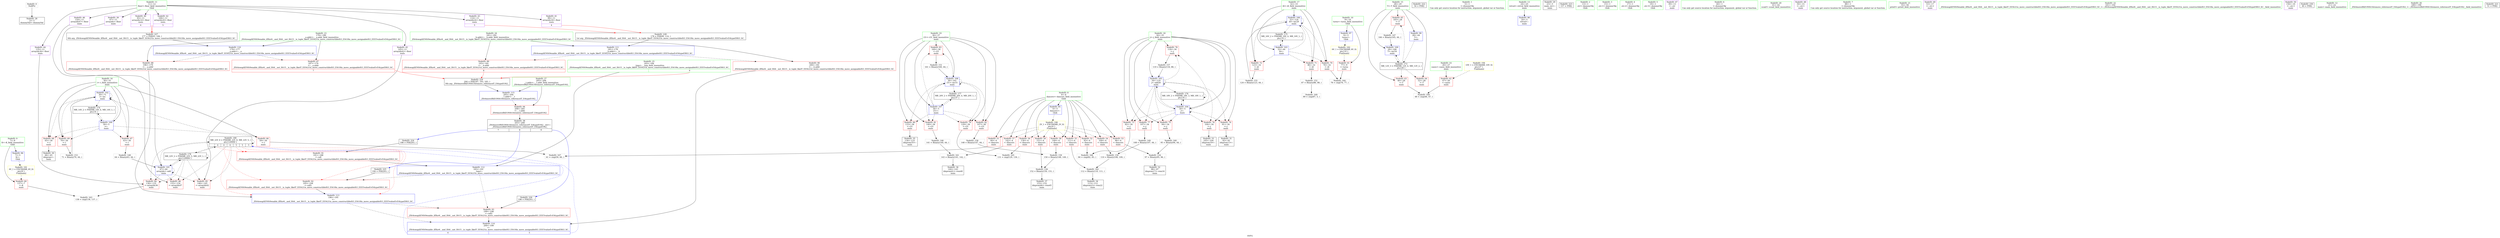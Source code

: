 digraph "SVFG" {
	label="SVFG";

	Node0x560acaaaee90 [shape=record,color=grey,label="{NodeID: 0\nNullPtr}"];
	Node0x560acaaaee90 -> Node0x560acaac6d20[style=solid];
	Node0x560acaada900 [shape=record,color=black,label="{NodeID: 180\nMR_22V_6 = PHI(MR_22V_8, MR_22V_5, )\npts\{120000 \}\n|{|<s5>4|<s6>4|<s7>4|<s8>5|<s9>5|<s10>5}}"];
	Node0x560acaada900 -> Node0x560acaacaaf0[style=dashed];
	Node0x560acaada900 -> Node0x560acaacabc0[style=dashed];
	Node0x560acaada900 -> Node0x560acaacac90[style=dashed];
	Node0x560acaada900 -> Node0x560acaad9f00[style=dashed];
	Node0x560acaada900 -> Node0x560acaada900[style=dashed];
	Node0x560acaada900:s5 -> Node0x560acaacb0a0[style=dashed,color=red];
	Node0x560acaada900:s6 -> Node0x560acaacb170[style=dashed,color=red];
	Node0x560acaada900:s7 -> Node0x560acaaccb40[style=dashed,color=red];
	Node0x560acaada900:s8 -> Node0x560acaacb0a0[style=dashed,color=red];
	Node0x560acaada900:s9 -> Node0x560acaacb170[style=dashed,color=red];
	Node0x560acaada900:s10 -> Node0x560acaaccb40[style=dashed,color=red];
	Node0x560acaac7ec0 [shape=record,color=blue,label="{NodeID: 97\n9\<--5\nturns\<--\nGlob }"];
	Node0x560acaac7ec0 -> Node0x560acaacb4b0[style=dashed];
	Node0x560acaac6100 [shape=record,color=green,label="{NodeID: 14\n26\<--27\ncases\<--cases_field_insensitive\nmain\n}"];
	Node0x560acaac6100 -> Node0x560acaac9910[style=solid];
	Node0x560acaacb670 [shape=record,color=yellow,style=double,label="{NodeID: 194\n10V_1 = ENCHI(MR_10V_0)\npts\{27 \}\nFun[main]}"];
	Node0x560acaacb670 -> Node0x560acaac9910[style=dashed];
	Node0x560acaacc9a0 [shape=record,color=blue,label="{NodeID: 111\n181\<--178\n__b.addr\<--__b\n_ZSt4swapIiENSt9enable_ifIXsr6__and_ISt6__not_ISt15__is_tuple_likeIT_EESt21is_move_constructibleIS3_ESt18is_move_assignableIS3_EEE5valueEvE4typeERS3_SC_\n}"];
	Node0x560acaacc9a0 -> Node0x560acaacaf00[style=dashed];
	Node0x560acaacc9a0 -> Node0x560acaacafd0[style=dashed];
	Node0x560acaac6d20 [shape=record,color=black,label="{NodeID: 28\n2\<--3\ndummyVal\<--dummyVal\n}"];
	Node0x560acaac78b0 [shape=record,color=purple,label="{NodeID: 42\n106\<--11\narrayidx20\<--floor\nmain\n|{<s0>5}}"];
	Node0x560acaac78b0:s0 -> Node0x560acaae9600[style=solid,color=red];
	Node0x560acaaea170 [shape=record,color=black,label="{NodeID: 222\n54 = PHI()\n}"];
	Node0x560acaac9430 [shape=record,color=red,label="{NodeID: 56\n130\<--4\n\<--dancers\nmain\n}"];
	Node0x560acaac9430 -> Node0x560acaad0ed0[style=solid];
	Node0x560acaacfcd0 [shape=record,color=grey,label="{NodeID: 153\n71 = Binary(70, 44, )\n}"];
	Node0x560acaacfcd0 -> Node0x560acaac8300[style=solid];
	Node0x560acaac9f90 [shape=record,color=red,label="{NodeID: 70\n76\<--32\n\<--i6\nmain\n}"];
	Node0x560acaac9f90 -> Node0x560acaad0d50[style=solid];
	Node0x560acaad11d0 [shape=record,color=grey,label="{NodeID: 167\n61 = cmp(59, 60, )\n}"];
	Node0x560acaacaaf0 [shape=record,color=red,label="{NodeID: 84\n136\<--135\n\<--arrayidx36\nmain\n}"];
	Node0x560acaacaaf0 -> Node0x560acaad0bd0[style=solid];
	Node0x560acaaaf720 [shape=record,color=green,label="{NodeID: 1\n5\<--1\n\<--dummyObj\nCan only get source location for instruction, argument, global var or function.}"];
	Node0x560acaac7fc0 [shape=record,color=blue,label="{NodeID: 98\n24\<--5\nretval\<--\nmain\n}"];
	Node0x560acaac61d0 [shape=record,color=green,label="{NodeID: 15\n28\<--29\nT\<--T_field_insensitive\nmain\n}"];
	Node0x560acaac61d0 -> Node0x560acaac99e0[style=solid];
	Node0x560acaac61d0 -> Node0x560acaac9ab0[style=solid];
	Node0x560acaac61d0 -> Node0x560acaac9b80[style=solid];
	Node0x560acaac61d0 -> Node0x560acaac8090[style=solid];
	Node0x560acaac61d0 -> Node0x560acaacc800[style=solid];
	Node0x560acaacca70 [shape=record,color=blue,label="{NodeID: 112\n183\<--191\n__tmp\<--\n_ZSt4swapIiENSt9enable_ifIXsr6__and_ISt6__not_ISt15__is_tuple_likeIT_EESt21is_move_constructibleIS3_ESt18is_move_assignableIS3_EEE5valueEvE4typeERS3_SC_\n}"];
	Node0x560acaacca70 -> Node0x560acaacb170[style=dashed];
	Node0x560acaacca70 -> Node0x560acaacb240[style=dashed];
	Node0x560acaac6e20 [shape=record,color=black,label="{NodeID: 29\n23\<--5\nmain_ret\<--\nmain\n}"];
	Node0x560acaac7980 [shape=record,color=purple,label="{NodeID: 43\n114\<--11\narrayidx24\<--floor\nmain\n|{<s0>5}}"];
	Node0x560acaac7980:s0 -> Node0x560acaae9810[style=solid,color=red];
	Node0x560acaae90d0 [shape=record,color=black,label="{NodeID: 223\n157 = PHI()\n}"];
	Node0x560acaac9500 [shape=record,color=red,label="{NodeID: 57\n142\<--4\n\<--dancers\nmain\n}"];
	Node0x560acaac9500 -> Node0x560acaad08d0[style=solid];
	Node0x560acaacfe50 [shape=record,color=grey,label="{NodeID: 154\n97 = Binary(95, 96, )\n}"];
	Node0x560acaacfe50 -> Node0x560acaac7090[style=solid];
	Node0x560acaaca060 [shape=record,color=red,label="{NodeID: 71\n86\<--32\n\<--i6\nmain\n}"];
	Node0x560acaaca060 -> Node0x560acaacfb50[style=solid];
	Node0x560acaad1350 [shape=record,color=grey,label="{NodeID: 168\n48 = cmp(46, 47, )\n}"];
	Node0x560acaacabc0 [shape=record,color=red,label="{NodeID: 85\n146\<--145\n\<--arrayidx42\nmain\n}"];
	Node0x560acaaadc30 [shape=record,color=green,label="{NodeID: 2\n13\<--1\n.str\<--dummyObj\nGlob }"];
	Node0x560acaac8090 [shape=record,color=blue,label="{NodeID: 99\n28\<--44\nT\<--\nmain\n}"];
	Node0x560acaac8090 -> Node0x560acaad8600[style=dashed];
	Node0x560acaac62a0 [shape=record,color=green,label="{NodeID: 16\n30\<--31\ni\<--i_field_insensitive\nmain\n}"];
	Node0x560acaac62a0 -> Node0x560acaac9c50[style=solid];
	Node0x560acaac62a0 -> Node0x560acaac9d20[style=solid];
	Node0x560acaac62a0 -> Node0x560acaac9df0[style=solid];
	Node0x560acaac62a0 -> Node0x560acaac9ec0[style=solid];
	Node0x560acaac62a0 -> Node0x560acaac8160[style=solid];
	Node0x560acaac62a0 -> Node0x560acaac8300[style=solid];
	Node0x560acaaccb40 [shape=record,color=blue,label="{NodeID: 113\n196\<--195\n\<--\n_ZSt4swapIiENSt9enable_ifIXsr6__and_ISt6__not_ISt15__is_tuple_likeIT_EESt21is_move_constructibleIS3_ESt18is_move_assignableIS3_EEE5valueEvE4typeERS3_SC_\n}"];
	Node0x560acaaccb40 -> Node0x560acaacb240[style=dashed];
	Node0x560acaaccb40 -> Node0x560acaaccc10[style=dashed];
	Node0x560acaac6ef0 [shape=record,color=black,label="{NodeID: 30\n66\<--65\nidxprom\<--\nmain\n}"];
	Node0x560acaac7a50 [shape=record,color=purple,label="{NodeID: 44\n135\<--11\narrayidx36\<--floor\nmain\n}"];
	Node0x560acaac7a50 -> Node0x560acaacaaf0[style=solid];
	Node0x560acaae91d0 [shape=record,color=black,label="{NodeID: 224\n188 = PHI(203, )\n}"];
	Node0x560acaae91d0 -> Node0x560acaacb0a0[style=solid];
	Node0x560acaac95d0 [shape=record,color=red,label="{NodeID: 58\n149\<--4\n\<--dancers\nmain\n}"];
	Node0x560acaac95d0 -> Node0x560acaad05d0[style=solid];
	Node0x560acaacffd0 [shape=record,color=grey,label="{NodeID: 155\n124 = Binary(123, 44, )\n}"];
	Node0x560acaacffd0 -> Node0x560acaacc590[style=solid];
	Node0x560acaaca130 [shape=record,color=red,label="{NodeID: 72\n123\<--32\n\<--i6\nmain\n}"];
	Node0x560acaaca130 -> Node0x560acaacffd0[style=solid];
	Node0x560acaad14d0 [shape=record,color=grey,label="{NodeID: 169\n89 = cmp(87, 5, )\n}"];
	Node0x560acaacac90 [shape=record,color=red,label="{NodeID: 86\n155\<--154\n\<--arrayidx47\nmain\n}"];
	Node0x560acaaae3b0 [shape=record,color=green,label="{NodeID: 3\n15\<--1\n.str.1\<--dummyObj\nGlob }"];
	Node0x560acaac8160 [shape=record,color=blue,label="{NodeID: 100\n30\<--5\ni\<--\nmain\n}"];
	Node0x560acaac8160 -> Node0x560acaac9c50[style=dashed];
	Node0x560acaac8160 -> Node0x560acaac9d20[style=dashed];
	Node0x560acaac8160 -> Node0x560acaac9df0[style=dashed];
	Node0x560acaac8160 -> Node0x560acaac9ec0[style=dashed];
	Node0x560acaac8160 -> Node0x560acaac8300[style=dashed];
	Node0x560acaac8160 -> Node0x560acaad8b00[style=dashed];
	Node0x560acaac6370 [shape=record,color=green,label="{NodeID: 17\n32\<--33\ni6\<--i6_field_insensitive\nmain\n}"];
	Node0x560acaac6370 -> Node0x560acaac9f90[style=solid];
	Node0x560acaac6370 -> Node0x560acaaca060[style=solid];
	Node0x560acaac6370 -> Node0x560acaaca130[style=solid];
	Node0x560acaac6370 -> Node0x560acaac83d0[style=solid];
	Node0x560acaac6370 -> Node0x560acaacc590[style=solid];
	Node0x560acaaccc10 [shape=record,color=blue,label="{NodeID: 114\n200\<--199\n\<--\n_ZSt4swapIiENSt9enable_ifIXsr6__and_ISt6__not_ISt15__is_tuple_likeIT_EESt21is_move_constructibleIS3_ESt18is_move_assignableIS3_EEE5valueEvE4typeERS3_SC_\n|{<s0>4|<s1>5}}"];
	Node0x560acaaccc10:s0 -> Node0x560acaada900[style=dashed,color=blue];
	Node0x560acaaccc10:s1 -> Node0x560acaada900[style=dashed,color=blue];
	Node0x560acaac6fc0 [shape=record,color=black,label="{NodeID: 31\n92\<--91\nidxprom13\<--\nmain\n}"];
	Node0x560acaac7b20 [shape=record,color=purple,label="{NodeID: 45\n145\<--11\narrayidx42\<--floor\nmain\n}"];
	Node0x560acaac7b20 -> Node0x560acaacabc0[style=solid];
	Node0x560acaae93c0 [shape=record,color=black,label="{NodeID: 225\n194 = PHI(203, )\n}"];
	Node0x560acaae93c0 -> Node0x560acaacb170[style=solid];
	Node0x560acaac96a0 [shape=record,color=red,label="{NodeID: 59\n151\<--4\n\<--dancers\nmain\n}"];
	Node0x560acaac96a0 -> Node0x560acaad0150[style=solid];
	Node0x560acaad0150 [shape=record,color=grey,label="{NodeID: 156\n152 = Binary(150, 151, )\n}"];
	Node0x560acaad0150 -> Node0x560acaac74a0[style=solid];
	Node0x560acaaca200 [shape=record,color=red,label="{NodeID: 73\n82\<--34\n\<--j\nmain\n}"];
	Node0x560acaaca200 -> Node0x560acaad1050[style=solid];
	Node0x560acaacad60 [shape=record,color=red,label="{NodeID: 87\n187\<--179\n\<--__a.addr\n_ZSt4swapIiENSt9enable_ifIXsr6__and_ISt6__not_ISt15__is_tuple_likeIT_EESt21is_move_constructibleIS3_ESt18is_move_assignableIS3_EEE5valueEvE4typeERS3_SC_\n|{<s0>7}}"];
	Node0x560acaacad60:s0 -> Node0x560acaae9990[style=solid,color=red];
	Node0x560acaaae440 [shape=record,color=green,label="{NodeID: 4\n17\<--1\n.str.2\<--dummyObj\nGlob }"];
	Node0x560acaac8230 [shape=record,color=blue,label="{NodeID: 101\n67\<--64\narrayidx\<--add\nmain\n}"];
	Node0x560acaac8230 -> Node0x560acaacaaf0[style=dashed];
	Node0x560acaac8230 -> Node0x560acaacabc0[style=dashed];
	Node0x560acaac8230 -> Node0x560acaacac90[style=dashed];
	Node0x560acaac8230 -> Node0x560acaac8230[style=dashed];
	Node0x560acaac8230 -> Node0x560acaad9f00[style=dashed];
	Node0x560acaac8230 -> Node0x560acaada900[style=dashed];
	Node0x560acaac6440 [shape=record,color=green,label="{NodeID: 18\n34\<--35\nj\<--j_field_insensitive\nmain\n}"];
	Node0x560acaac6440 -> Node0x560acaaca200[style=solid];
	Node0x560acaac6440 -> Node0x560acaaca2d0[style=solid];
	Node0x560acaac6440 -> Node0x560acaaca3a0[style=solid];
	Node0x560acaac6440 -> Node0x560acaaca470[style=solid];
	Node0x560acaac6440 -> Node0x560acaaca540[style=solid];
	Node0x560acaac6440 -> Node0x560acaaca610[style=solid];
	Node0x560acaac6440 -> Node0x560acaac84a0[style=solid];
	Node0x560acaac6440 -> Node0x560acaacc4c0[style=solid];
	Node0x560acaaccce0 [shape=record,color=blue,label="{NodeID: 115\n205\<--204\n__t.addr\<--__t\n_ZSt4moveIRiEONSt16remove_referenceIT_E4typeEOS2_\n}"];
	Node0x560acaaccce0 -> Node0x560acaacb310[style=dashed];
	Node0x560acaac7090 [shape=record,color=black,label="{NodeID: 32\n98\<--97\nidxprom17\<--rem16\nmain\n}"];
	Node0x560acaac7bf0 [shape=record,color=purple,label="{NodeID: 46\n154\<--11\narrayidx47\<--floor\nmain\n}"];
	Node0x560acaac7bf0 -> Node0x560acaacac90[style=solid];
	Node0x560acaae94c0 [shape=record,color=black,label="{NodeID: 226\n198 = PHI(203, )\n}"];
	Node0x560acaae94c0 -> Node0x560acaacb240[style=solid];
	Node0x560acaac9770 [shape=record,color=red,label="{NodeID: 60\n137\<--7\n\<--K\nmain\n}"];
	Node0x560acaac9770 -> Node0x560acaad0bd0[style=solid];
	Node0x560acaad02d0 [shape=record,color=grey,label="{NodeID: 157\n119 = Binary(118, 88, )\n}"];
	Node0x560acaad02d0 -> Node0x560acaacc4c0[style=solid];
	Node0x560acaaca2d0 [shape=record,color=red,label="{NodeID: 74\n91\<--34\n\<--j\nmain\n}"];
	Node0x560acaaca2d0 -> Node0x560acaac6fc0[style=solid];
	Node0x560acaacae30 [shape=record,color=red,label="{NodeID: 88\n196\<--179\n\<--__a.addr\n_ZSt4swapIiENSt9enable_ifIXsr6__and_ISt6__not_ISt15__is_tuple_likeIT_EESt21is_move_constructibleIS3_ESt18is_move_assignableIS3_EEE5valueEvE4typeERS3_SC_\n}"];
	Node0x560acaacae30 -> Node0x560acaaccb40[style=solid];
	Node0x560acaaadd80 [shape=record,color=green,label="{NodeID: 5\n19\<--1\n.str.3\<--dummyObj\nGlob }"];
	Node0x560acaac8300 [shape=record,color=blue,label="{NodeID: 102\n30\<--71\ni\<--inc\nmain\n}"];
	Node0x560acaac8300 -> Node0x560acaac9c50[style=dashed];
	Node0x560acaac8300 -> Node0x560acaac9d20[style=dashed];
	Node0x560acaac8300 -> Node0x560acaac9df0[style=dashed];
	Node0x560acaac8300 -> Node0x560acaac9ec0[style=dashed];
	Node0x560acaac8300 -> Node0x560acaac8300[style=dashed];
	Node0x560acaac8300 -> Node0x560acaad8b00[style=dashed];
	Node0x560acaac6510 [shape=record,color=green,label="{NodeID: 19\n36\<--37\ni31\<--i31_field_insensitive\nmain\n}"];
	Node0x560acaac6510 -> Node0x560acaaca6e0[style=solid];
	Node0x560acaac6510 -> Node0x560acaaca7b0[style=solid];
	Node0x560acaac6510 -> Node0x560acaaca880[style=solid];
	Node0x560acaac6510 -> Node0x560acaaca950[style=solid];
	Node0x560acaac6510 -> Node0x560acaacaa20[style=solid];
	Node0x560acaac6510 -> Node0x560acaacc660[style=solid];
	Node0x560acaac6510 -> Node0x560acaacc730[style=solid];
	Node0x560acaac7160 [shape=record,color=black,label="{NodeID: 33\n105\<--104\nidxprom19\<--\nmain\n}"];
	Node0x560acaac7cc0 [shape=record,color=purple,label="{NodeID: 47\n39\<--13\n\<--.str\nmain\n}"];
	Node0x560acaae9600 [shape=record,color=black,label="{NodeID: 227\n177 = PHI(93, 106, )\n0th arg _ZSt4swapIiENSt9enable_ifIXsr6__and_ISt6__not_ISt15__is_tuple_likeIT_EESt21is_move_constructibleIS3_ESt18is_move_assignableIS3_EEE5valueEvE4typeERS3_SC_ }"];
	Node0x560acaae9600 -> Node0x560acaacc8d0[style=solid];
	Node0x560acaac9840 [shape=record,color=red,label="{NodeID: 61\n77\<--9\n\<--turns\nmain\n}"];
	Node0x560acaac9840 -> Node0x560acaad0d50[style=solid];
	Node0x560acaad0450 [shape=record,color=grey,label="{NodeID: 158\n148 = Binary(147, 44, )\n}"];
	Node0x560acaad0450 -> Node0x560acaad05d0[style=solid];
	Node0x560acaaca3a0 [shape=record,color=red,label="{NodeID: 75\n94\<--34\n\<--j\nmain\n}"];
	Node0x560acaaca3a0 -> Node0x560acaad0750[style=solid];
	Node0x560acaacaf00 [shape=record,color=red,label="{NodeID: 89\n193\<--181\n\<--__b.addr\n_ZSt4swapIiENSt9enable_ifIXsr6__and_ISt6__not_ISt15__is_tuple_likeIT_EESt21is_move_constructibleIS3_ESt18is_move_assignableIS3_EEE5valueEvE4typeERS3_SC_\n|{<s0>8}}"];
	Node0x560acaacaf00:s0 -> Node0x560acaae9990[style=solid,color=red];
	Node0x560acaaade10 [shape=record,color=green,label="{NodeID: 6\n44\<--1\n\<--dummyObj\nCan only get source location for instruction, argument, global var or function.}"];
	Node0x560acaac83d0 [shape=record,color=blue,label="{NodeID: 103\n32\<--44\ni6\<--\nmain\n}"];
	Node0x560acaac83d0 -> Node0x560acaac9f90[style=dashed];
	Node0x560acaac83d0 -> Node0x560acaaca060[style=dashed];
	Node0x560acaac83d0 -> Node0x560acaaca130[style=dashed];
	Node0x560acaac83d0 -> Node0x560acaacc590[style=dashed];
	Node0x560acaac83d0 -> Node0x560acaad9000[style=dashed];
	Node0x560acaac65e0 [shape=record,color=green,label="{NodeID: 20\n41\<--42\nscanf\<--scanf_field_insensitive\n}"];
	Node0x560acaac7230 [shape=record,color=black,label="{NodeID: 34\n113\<--112\nidxprom23\<--rem22\nmain\n}"];
	Node0x560acaac8db0 [shape=record,color=purple,label="{NodeID: 48\n50\<--15\n\<--.str.1\nmain\n}"];
	Node0x560acaae9810 [shape=record,color=black,label="{NodeID: 228\n178 = PHI(99, 114, )\n1st arg _ZSt4swapIiENSt9enable_ifIXsr6__and_ISt6__not_ISt15__is_tuple_likeIT_EESt21is_move_constructibleIS3_ESt18is_move_assignableIS3_EEE5valueEvE4typeERS3_SC_ }"];
	Node0x560acaae9810 -> Node0x560acaacc9a0[style=solid];
	Node0x560acaac9910 [shape=record,color=red,label="{NodeID: 62\n47\<--26\n\<--cases\nmain\n}"];
	Node0x560acaac9910 -> Node0x560acaad1350[style=solid];
	Node0x560acaad05d0 [shape=record,color=grey,label="{NodeID: 159\n150 = Binary(148, 149, )\n}"];
	Node0x560acaad05d0 -> Node0x560acaad0150[style=solid];
	Node0x560acaaca470 [shape=record,color=red,label="{NodeID: 76\n104\<--34\n\<--j\nmain\n}"];
	Node0x560acaaca470 -> Node0x560acaac7160[style=solid];
	Node0x560acaad8600 [shape=record,color=black,label="{NodeID: 173\nMR_12V_3 = PHI(MR_12V_4, MR_12V_2, )\npts\{29 \}\n}"];
	Node0x560acaad8600 -> Node0x560acaac99e0[style=dashed];
	Node0x560acaad8600 -> Node0x560acaac9ab0[style=dashed];
	Node0x560acaad8600 -> Node0x560acaac9b80[style=dashed];
	Node0x560acaad8600 -> Node0x560acaacc800[style=dashed];
	Node0x560acaacafd0 [shape=record,color=red,label="{NodeID: 90\n200\<--181\n\<--__b.addr\n_ZSt4swapIiENSt9enable_ifIXsr6__and_ISt6__not_ISt15__is_tuple_likeIT_EESt21is_move_constructibleIS3_ESt18is_move_assignableIS3_EEE5valueEvE4typeERS3_SC_\n}"];
	Node0x560acaacafd0 -> Node0x560acaaccc10[style=solid];
	Node0x560acaaadea0 [shape=record,color=green,label="{NodeID: 7\n88\<--1\n\<--dummyObj\nCan only get source location for instruction, argument, global var or function.}"];
	Node0x560acaac84a0 [shape=record,color=blue,label="{NodeID: 104\n34\<--5\nj\<--\nmain\n}"];
	Node0x560acaac84a0 -> Node0x560acaaca200[style=dashed];
	Node0x560acaac84a0 -> Node0x560acaaca2d0[style=dashed];
	Node0x560acaac84a0 -> Node0x560acaaca3a0[style=dashed];
	Node0x560acaac84a0 -> Node0x560acaaca470[style=dashed];
	Node0x560acaac84a0 -> Node0x560acaaca540[style=dashed];
	Node0x560acaac84a0 -> Node0x560acaaca610[style=dashed];
	Node0x560acaac84a0 -> Node0x560acaac84a0[style=dashed];
	Node0x560acaac84a0 -> Node0x560acaacc4c0[style=dashed];
	Node0x560acaac84a0 -> Node0x560acaad9500[style=dashed];
	Node0x560acaac66e0 [shape=record,color=green,label="{NodeID: 21\n55\<--56\nprintf\<--printf_field_insensitive\n}"];
	Node0x560acaac7300 [shape=record,color=black,label="{NodeID: 35\n134\<--133\nidxprom35\<--\nmain\n}"];
	Node0x560acaac8e80 [shape=record,color=purple,label="{NodeID: 49\n53\<--17\n\<--.str.2\nmain\n}"];
	Node0x560acaae9990 [shape=record,color=black,label="{NodeID: 229\n204 = PHI(187, 193, 183, )\n0th arg _ZSt4moveIRiEONSt16remove_referenceIT_E4typeEOS2_ }"];
	Node0x560acaae9990 -> Node0x560acaaccce0[style=solid];
	Node0x560acaacf250 [shape=record,color=grey,label="{NodeID: 146\n141 = Binary(140, 44, )\n}"];
	Node0x560acaacf250 -> Node0x560acaad08d0[style=solid];
	Node0x560acaac99e0 [shape=record,color=red,label="{NodeID: 63\n46\<--28\n\<--T\nmain\n}"];
	Node0x560acaac99e0 -> Node0x560acaad1350[style=solid];
	Node0x560acaad0750 [shape=record,color=grey,label="{NodeID: 160\n95 = Binary(94, 44, )\n}"];
	Node0x560acaad0750 -> Node0x560acaacfe50[style=solid];
	Node0x560acaaca540 [shape=record,color=red,label="{NodeID: 77\n107\<--34\n\<--j\nmain\n}"];
	Node0x560acaaca540 -> Node0x560acaacf6d0[style=solid];
	Node0x560acaad8b00 [shape=record,color=black,label="{NodeID: 174\nMR_14V_2 = PHI(MR_14V_4, MR_14V_1, )\npts\{31 \}\n}"];
	Node0x560acaad8b00 -> Node0x560acaac8160[style=dashed];
	Node0x560acaacb0a0 [shape=record,color=red,label="{NodeID: 91\n191\<--188\n\<--call\n_ZSt4swapIiENSt9enable_ifIXsr6__and_ISt6__not_ISt15__is_tuple_likeIT_EESt21is_move_constructibleIS3_ESt18is_move_assignableIS3_EEE5valueEvE4typeERS3_SC_\n}"];
	Node0x560acaacb0a0 -> Node0x560acaacca70[style=solid];
	Node0x560acaaadf30 [shape=record,color=green,label="{NodeID: 8\n4\<--6\ndancers\<--dancers_field_insensitive\nGlob }"];
	Node0x560acaaadf30 -> Node0x560acaac9020[style=solid];
	Node0x560acaaadf30 -> Node0x560acaac90f0[style=solid];
	Node0x560acaaadf30 -> Node0x560acaac91c0[style=solid];
	Node0x560acaaadf30 -> Node0x560acaac9290[style=solid];
	Node0x560acaaadf30 -> Node0x560acaac9360[style=solid];
	Node0x560acaaadf30 -> Node0x560acaac9430[style=solid];
	Node0x560acaaadf30 -> Node0x560acaac9500[style=solid];
	Node0x560acaaadf30 -> Node0x560acaac95d0[style=solid];
	Node0x560acaaadf30 -> Node0x560acaac96a0[style=solid];
	Node0x560acaaadf30 -> Node0x560acaacb3e0[style=solid];
	Node0x560acaacc4c0 [shape=record,color=blue,label="{NodeID: 105\n34\<--119\nj\<--add26\nmain\n}"];
	Node0x560acaacc4c0 -> Node0x560acaaca200[style=dashed];
	Node0x560acaacc4c0 -> Node0x560acaaca2d0[style=dashed];
	Node0x560acaacc4c0 -> Node0x560acaaca3a0[style=dashed];
	Node0x560acaacc4c0 -> Node0x560acaaca470[style=dashed];
	Node0x560acaacc4c0 -> Node0x560acaaca540[style=dashed];
	Node0x560acaacc4c0 -> Node0x560acaaca610[style=dashed];
	Node0x560acaacc4c0 -> Node0x560acaac84a0[style=dashed];
	Node0x560acaacc4c0 -> Node0x560acaacc4c0[style=dashed];
	Node0x560acaacc4c0 -> Node0x560acaad9500[style=dashed];
	Node0x560acaac67e0 [shape=record,color=green,label="{NodeID: 22\n101\<--102\n_ZSt4swapIiENSt9enable_ifIXsr6__and_ISt6__not_ISt15__is_tuple_likeIT_EESt21is_move_constructibleIS3_ESt18is_move_assignableIS3_EEE5valueEvE4typeERS3_SC_\<--_ZSt4swapIiENSt9enable_ifIXsr6__and_ISt6__not_ISt15__is_tuple_likeIT_EESt21is_move_constructibleIS3_ESt18is_move_assignableIS3_EEE5valueEvE4typeERS3_SC__field_insensitive\n}"];
	Node0x560acaac73d0 [shape=record,color=black,label="{NodeID: 36\n144\<--143\nidxprom41\<--rem40\nmain\n}"];
	Node0x560acaac8f50 [shape=record,color=purple,label="{NodeID: 50\n156\<--19\n\<--.str.3\nmain\n}"];
	Node0x560acaaec010 [shape=record,color=black,label="{NodeID: 230\n40 = PHI()\n}"];
	Node0x560acaacf3d0 [shape=record,color=grey,label="{NodeID: 147\n166 = Binary(165, 44, )\n}"];
	Node0x560acaacf3d0 -> Node0x560acaacc800[style=solid];
	Node0x560acaac9ab0 [shape=record,color=red,label="{NodeID: 64\n52\<--28\n\<--T\nmain\n}"];
	Node0x560acaad08d0 [shape=record,color=grey,label="{NodeID: 161\n143 = Binary(141, 142, )\n}"];
	Node0x560acaad08d0 -> Node0x560acaac73d0[style=solid];
	Node0x560acaaca610 [shape=record,color=red,label="{NodeID: 78\n118\<--34\n\<--j\nmain\n}"];
	Node0x560acaaca610 -> Node0x560acaad02d0[style=solid];
	Node0x560acaad9000 [shape=record,color=black,label="{NodeID: 175\nMR_16V_2 = PHI(MR_16V_4, MR_16V_1, )\npts\{33 \}\n}"];
	Node0x560acaad9000 -> Node0x560acaac83d0[style=dashed];
	Node0x560acaacb170 [shape=record,color=red,label="{NodeID: 92\n195\<--194\n\<--call1\n_ZSt4swapIiENSt9enable_ifIXsr6__and_ISt6__not_ISt15__is_tuple_likeIT_EESt21is_move_constructibleIS3_ESt18is_move_assignableIS3_EEE5valueEvE4typeERS3_SC_\n}"];
	Node0x560acaacb170 -> Node0x560acaaccb40[style=solid];
	Node0x560acaac5e30 [shape=record,color=green,label="{NodeID: 9\n7\<--8\nK\<--K_field_insensitive\nGlob }"];
	Node0x560acaac5e30 -> Node0x560acaac9770[style=solid];
	Node0x560acaac5e30 -> Node0x560acaac7dc0[style=solid];
	Node0x560acaacc590 [shape=record,color=blue,label="{NodeID: 106\n32\<--124\ni6\<--inc29\nmain\n}"];
	Node0x560acaacc590 -> Node0x560acaac9f90[style=dashed];
	Node0x560acaacc590 -> Node0x560acaaca060[style=dashed];
	Node0x560acaacc590 -> Node0x560acaaca130[style=dashed];
	Node0x560acaacc590 -> Node0x560acaacc590[style=dashed];
	Node0x560acaacc590 -> Node0x560acaad9000[style=dashed];
	Node0x560acaac68e0 [shape=record,color=green,label="{NodeID: 23\n179\<--180\n__a.addr\<--__a.addr_field_insensitive\n_ZSt4swapIiENSt9enable_ifIXsr6__and_ISt6__not_ISt15__is_tuple_likeIT_EESt21is_move_constructibleIS3_ESt18is_move_assignableIS3_EEE5valueEvE4typeERS3_SC_\n}"];
	Node0x560acaac68e0 -> Node0x560acaacad60[style=solid];
	Node0x560acaac68e0 -> Node0x560acaacae30[style=solid];
	Node0x560acaac68e0 -> Node0x560acaacc8d0[style=solid];
	Node0x560acaac74a0 [shape=record,color=black,label="{NodeID: 37\n153\<--152\nidxprom46\<--rem45\nmain\n}"];
	Node0x560acaac9020 [shape=record,color=red,label="{NodeID: 51\n60\<--4\n\<--dancers\nmain\n}"];
	Node0x560acaac9020 -> Node0x560acaad11d0[style=solid];
	Node0x560acaacf550 [shape=record,color=grey,label="{NodeID: 148\n64 = Binary(63, 44, )\n}"];
	Node0x560acaacf550 -> Node0x560acaac8230[style=solid];
	Node0x560acaac9b80 [shape=record,color=red,label="{NodeID: 65\n165\<--28\n\<--T\nmain\n}"];
	Node0x560acaac9b80 -> Node0x560acaacf3d0[style=solid];
	Node0x560acaad0a50 [shape=record,color=grey,label="{NodeID: 162\n112 = Binary(110, 111, )\n}"];
	Node0x560acaad0a50 -> Node0x560acaac7230[style=solid];
	Node0x560acaaca6e0 [shape=record,color=red,label="{NodeID: 79\n129\<--36\n\<--i31\nmain\n}"];
	Node0x560acaaca6e0 -> Node0x560acaad0ed0[style=solid];
	Node0x560acaad9500 [shape=record,color=black,label="{NodeID: 176\nMR_18V_2 = PHI(MR_18V_3, MR_18V_1, )\npts\{35 \}\n}"];
	Node0x560acaad9500 -> Node0x560acaac84a0[style=dashed];
	Node0x560acaad9500 -> Node0x560acaad9500[style=dashed];
	Node0x560acaacb240 [shape=record,color=red,label="{NodeID: 93\n199\<--198\n\<--call2\n_ZSt4swapIiENSt9enable_ifIXsr6__and_ISt6__not_ISt15__is_tuple_likeIT_EESt21is_move_constructibleIS3_ESt18is_move_assignableIS3_EEE5valueEvE4typeERS3_SC_\n}"];
	Node0x560acaacb240 -> Node0x560acaaccc10[style=solid];
	Node0x560acaac5ec0 [shape=record,color=green,label="{NodeID: 10\n9\<--10\nturns\<--turns_field_insensitive\nGlob }"];
	Node0x560acaac5ec0 -> Node0x560acaac9840[style=solid];
	Node0x560acaac5ec0 -> Node0x560acaac7ec0[style=solid];
	Node0x560acaadcf70 [shape=record,color=yellow,style=double,label="{NodeID: 190\n2V_1 = ENCHI(MR_2V_0)\npts\{6 \}\nFun[main]}"];
	Node0x560acaadcf70 -> Node0x560acaac9020[style=dashed];
	Node0x560acaadcf70 -> Node0x560acaac90f0[style=dashed];
	Node0x560acaadcf70 -> Node0x560acaac91c0[style=dashed];
	Node0x560acaadcf70 -> Node0x560acaac9290[style=dashed];
	Node0x560acaadcf70 -> Node0x560acaac9360[style=dashed];
	Node0x560acaadcf70 -> Node0x560acaac9430[style=dashed];
	Node0x560acaadcf70 -> Node0x560acaac9500[style=dashed];
	Node0x560acaadcf70 -> Node0x560acaac95d0[style=dashed];
	Node0x560acaadcf70 -> Node0x560acaac96a0[style=dashed];
	Node0x560acaacc660 [shape=record,color=blue,label="{NodeID: 107\n36\<--5\ni31\<--\nmain\n}"];
	Node0x560acaacc660 -> Node0x560acaaca6e0[style=dashed];
	Node0x560acaacc660 -> Node0x560acaaca7b0[style=dashed];
	Node0x560acaacc660 -> Node0x560acaaca880[style=dashed];
	Node0x560acaacc660 -> Node0x560acaaca950[style=dashed];
	Node0x560acaacc660 -> Node0x560acaacaa20[style=dashed];
	Node0x560acaacc660 -> Node0x560acaacc730[style=dashed];
	Node0x560acaacc660 -> Node0x560acaad9a00[style=dashed];
	Node0x560acaac69b0 [shape=record,color=green,label="{NodeID: 24\n181\<--182\n__b.addr\<--__b.addr_field_insensitive\n_ZSt4swapIiENSt9enable_ifIXsr6__and_ISt6__not_ISt15__is_tuple_likeIT_EESt21is_move_constructibleIS3_ESt18is_move_assignableIS3_EEE5valueEvE4typeERS3_SC_\n}"];
	Node0x560acaac69b0 -> Node0x560acaacaf00[style=solid];
	Node0x560acaac69b0 -> Node0x560acaacafd0[style=solid];
	Node0x560acaac69b0 -> Node0x560acaacc9a0[style=solid];
	Node0x560acaac7570 [shape=record,color=black,label="{NodeID: 38\n203\<--208\n_ZSt4moveIRiEONSt16remove_referenceIT_E4typeEOS2__ret\<--\n_ZSt4moveIRiEONSt16remove_referenceIT_E4typeEOS2_\n|{<s0>7|<s1>8|<s2>9}}"];
	Node0x560acaac7570:s0 -> Node0x560acaae91d0[style=solid,color=blue];
	Node0x560acaac7570:s1 -> Node0x560acaae93c0[style=solid,color=blue];
	Node0x560acaac7570:s2 -> Node0x560acaae94c0[style=solid,color=blue];
	Node0x560acaac90f0 [shape=record,color=red,label="{NodeID: 52\n83\<--4\n\<--dancers\nmain\n}"];
	Node0x560acaac90f0 -> Node0x560acaad1050[style=solid];
	Node0x560acaacf6d0 [shape=record,color=grey,label="{NodeID: 149\n108 = Binary(107, 44, )\n}"];
	Node0x560acaacf6d0 -> Node0x560acaacf850[style=solid];
	Node0x560acaac9c50 [shape=record,color=red,label="{NodeID: 66\n59\<--30\n\<--i\nmain\n}"];
	Node0x560acaac9c50 -> Node0x560acaad11d0[style=solid];
	Node0x560acaad0bd0 [shape=record,color=grey,label="{NodeID: 163\n138 = cmp(136, 137, )\n}"];
	Node0x560acaaca7b0 [shape=record,color=red,label="{NodeID: 80\n133\<--36\n\<--i31\nmain\n}"];
	Node0x560acaaca7b0 -> Node0x560acaac7300[style=solid];
	Node0x560acaad9a00 [shape=record,color=black,label="{NodeID: 177\nMR_20V_2 = PHI(MR_20V_4, MR_20V_1, )\npts\{37 \}\n}"];
	Node0x560acaad9a00 -> Node0x560acaacc660[style=dashed];
	Node0x560acaacb310 [shape=record,color=red,label="{NodeID: 94\n208\<--205\n\<--__t.addr\n_ZSt4moveIRiEONSt16remove_referenceIT_E4typeEOS2_\n}"];
	Node0x560acaacb310 -> Node0x560acaac7570[style=solid];
	Node0x560acaac5f50 [shape=record,color=green,label="{NodeID: 11\n11\<--12\nfloor\<--floor_field_insensitive\nGlob }"];
	Node0x560acaac5f50 -> Node0x560acaac7640[style=solid];
	Node0x560acaac5f50 -> Node0x560acaac7710[style=solid];
	Node0x560acaac5f50 -> Node0x560acaac77e0[style=solid];
	Node0x560acaac5f50 -> Node0x560acaac78b0[style=solid];
	Node0x560acaac5f50 -> Node0x560acaac7980[style=solid];
	Node0x560acaac5f50 -> Node0x560acaac7a50[style=solid];
	Node0x560acaac5f50 -> Node0x560acaac7b20[style=solid];
	Node0x560acaac5f50 -> Node0x560acaac7bf0[style=solid];
	Node0x560acaadd080 [shape=record,color=yellow,style=double,label="{NodeID: 191\n4V_1 = ENCHI(MR_4V_0)\npts\{8 \}\nFun[main]}"];
	Node0x560acaadd080 -> Node0x560acaac9770[style=dashed];
	Node0x560acaacc730 [shape=record,color=blue,label="{NodeID: 108\n36\<--161\ni31\<--inc51\nmain\n}"];
	Node0x560acaacc730 -> Node0x560acaaca6e0[style=dashed];
	Node0x560acaacc730 -> Node0x560acaaca7b0[style=dashed];
	Node0x560acaacc730 -> Node0x560acaaca880[style=dashed];
	Node0x560acaacc730 -> Node0x560acaaca950[style=dashed];
	Node0x560acaacc730 -> Node0x560acaacaa20[style=dashed];
	Node0x560acaacc730 -> Node0x560acaacc730[style=dashed];
	Node0x560acaacc730 -> Node0x560acaad9a00[style=dashed];
	Node0x560acaac6a80 [shape=record,color=green,label="{NodeID: 25\n183\<--184\n__tmp\<--__tmp_field_insensitive\n_ZSt4swapIiENSt9enable_ifIXsr6__and_ISt6__not_ISt15__is_tuple_likeIT_EESt21is_move_constructibleIS3_ESt18is_move_assignableIS3_EEE5valueEvE4typeERS3_SC_\n|{|<s1>9}}"];
	Node0x560acaac6a80 -> Node0x560acaacca70[style=solid];
	Node0x560acaac6a80:s1 -> Node0x560acaae9990[style=solid,color=red];
	Node0x560acaac7640 [shape=record,color=purple,label="{NodeID: 39\n67\<--11\narrayidx\<--floor\nmain\n}"];
	Node0x560acaac7640 -> Node0x560acaac8230[style=solid];
	Node0x560acaac91c0 [shape=record,color=red,label="{NodeID: 53\n96\<--4\n\<--dancers\nmain\n}"];
	Node0x560acaac91c0 -> Node0x560acaacfe50[style=solid];
	Node0x560acaacf850 [shape=record,color=grey,label="{NodeID: 150\n110 = Binary(108, 109, )\n}"];
	Node0x560acaacf850 -> Node0x560acaad0a50[style=solid];
	Node0x560acaac9d20 [shape=record,color=red,label="{NodeID: 67\n63\<--30\n\<--i\nmain\n}"];
	Node0x560acaac9d20 -> Node0x560acaacf550[style=solid];
	Node0x560acaad0d50 [shape=record,color=grey,label="{NodeID: 164\n78 = cmp(76, 77, )\n}"];
	Node0x560acaaca880 [shape=record,color=red,label="{NodeID: 81\n140\<--36\n\<--i31\nmain\n}"];
	Node0x560acaaca880 -> Node0x560acaacf250[style=solid];
	Node0x560acaad9f00 [shape=record,color=black,label="{NodeID: 178\nMR_22V_2 = PHI(MR_22V_5, MR_22V_1, )\npts\{120000 \}\n}"];
	Node0x560acaad9f00 -> Node0x560acaacaaf0[style=dashed];
	Node0x560acaad9f00 -> Node0x560acaacabc0[style=dashed];
	Node0x560acaad9f00 -> Node0x560acaacac90[style=dashed];
	Node0x560acaad9f00 -> Node0x560acaac8230[style=dashed];
	Node0x560acaad9f00 -> Node0x560acaad9f00[style=dashed];
	Node0x560acaad9f00 -> Node0x560acaada900[style=dashed];
	Node0x560acaacb3e0 [shape=record,color=blue,label="{NodeID: 95\n4\<--5\ndancers\<--\nGlob }"];
	Node0x560acaacb3e0 -> Node0x560acaadcf70[style=dashed];
	Node0x560acaac5fe0 [shape=record,color=green,label="{NodeID: 12\n21\<--22\nmain\<--main_field_insensitive\n}"];
	Node0x560acaacb4b0 [shape=record,color=yellow,style=double,label="{NodeID: 192\n6V_1 = ENCHI(MR_6V_0)\npts\{10 \}\nFun[main]}"];
	Node0x560acaacb4b0 -> Node0x560acaac9840[style=dashed];
	Node0x560acaacc800 [shape=record,color=blue,label="{NodeID: 109\n28\<--166\nT\<--inc54\nmain\n}"];
	Node0x560acaacc800 -> Node0x560acaad8600[style=dashed];
	Node0x560acaac6b50 [shape=record,color=green,label="{NodeID: 26\n189\<--190\n_ZSt4moveIRiEONSt16remove_referenceIT_E4typeEOS2_\<--_ZSt4moveIRiEONSt16remove_referenceIT_E4typeEOS2__field_insensitive\n}"];
	Node0x560acaac7710 [shape=record,color=purple,label="{NodeID: 40\n93\<--11\narrayidx14\<--floor\nmain\n|{<s0>4}}"];
	Node0x560acaac7710:s0 -> Node0x560acaae9600[style=solid,color=red];
	Node0x560acaac9290 [shape=record,color=red,label="{NodeID: 54\n109\<--4\n\<--dancers\nmain\n}"];
	Node0x560acaac9290 -> Node0x560acaacf850[style=solid];
	Node0x560acaacf9d0 [shape=record,color=grey,label="{NodeID: 151\n161 = Binary(160, 44, )\n}"];
	Node0x560acaacf9d0 -> Node0x560acaacc730[style=solid];
	Node0x560acaac9df0 [shape=record,color=red,label="{NodeID: 68\n65\<--30\n\<--i\nmain\n}"];
	Node0x560acaac9df0 -> Node0x560acaac6ef0[style=solid];
	Node0x560acaad0ed0 [shape=record,color=grey,label="{NodeID: 165\n131 = cmp(129, 130, )\n}"];
	Node0x560acaaca950 [shape=record,color=red,label="{NodeID: 82\n147\<--36\n\<--i31\nmain\n}"];
	Node0x560acaaca950 -> Node0x560acaad0450[style=solid];
	Node0x560acaac7dc0 [shape=record,color=blue,label="{NodeID: 96\n7\<--5\nK\<--\nGlob }"];
	Node0x560acaac7dc0 -> Node0x560acaadd080[style=dashed];
	Node0x560acaac6070 [shape=record,color=green,label="{NodeID: 13\n24\<--25\nretval\<--retval_field_insensitive\nmain\n}"];
	Node0x560acaac6070 -> Node0x560acaac7fc0[style=solid];
	Node0x560acaacc8d0 [shape=record,color=blue,label="{NodeID: 110\n179\<--177\n__a.addr\<--__a\n_ZSt4swapIiENSt9enable_ifIXsr6__and_ISt6__not_ISt15__is_tuple_likeIT_EESt21is_move_constructibleIS3_ESt18is_move_assignableIS3_EEE5valueEvE4typeERS3_SC_\n}"];
	Node0x560acaacc8d0 -> Node0x560acaacad60[style=dashed];
	Node0x560acaacc8d0 -> Node0x560acaacae30[style=dashed];
	Node0x560acaac6c50 [shape=record,color=green,label="{NodeID: 27\n205\<--206\n__t.addr\<--__t.addr_field_insensitive\n_ZSt4moveIRiEONSt16remove_referenceIT_E4typeEOS2_\n}"];
	Node0x560acaac6c50 -> Node0x560acaacb310[style=solid];
	Node0x560acaac6c50 -> Node0x560acaaccce0[style=solid];
	Node0x560acaac77e0 [shape=record,color=purple,label="{NodeID: 41\n99\<--11\narrayidx18\<--floor\nmain\n|{<s0>4}}"];
	Node0x560acaac77e0:s0 -> Node0x560acaae9810[style=solid,color=red];
	Node0x560acaaea240 [shape=record,color=black,label="{NodeID: 221\n51 = PHI()\n}"];
	Node0x560acaac9360 [shape=record,color=red,label="{NodeID: 55\n111\<--4\n\<--dancers\nmain\n}"];
	Node0x560acaac9360 -> Node0x560acaad0a50[style=solid];
	Node0x560acaacfb50 [shape=record,color=grey,label="{NodeID: 152\n87 = Binary(86, 88, )\n}"];
	Node0x560acaacfb50 -> Node0x560acaad14d0[style=solid];
	Node0x560acaac9ec0 [shape=record,color=red,label="{NodeID: 69\n70\<--30\n\<--i\nmain\n}"];
	Node0x560acaac9ec0 -> Node0x560acaacfcd0[style=solid];
	Node0x560acaad1050 [shape=record,color=grey,label="{NodeID: 166\n84 = cmp(82, 83, )\n}"];
	Node0x560acaacaa20 [shape=record,color=red,label="{NodeID: 83\n160\<--36\n\<--i31\nmain\n}"];
	Node0x560acaacaa20 -> Node0x560acaacf9d0[style=solid];
}
